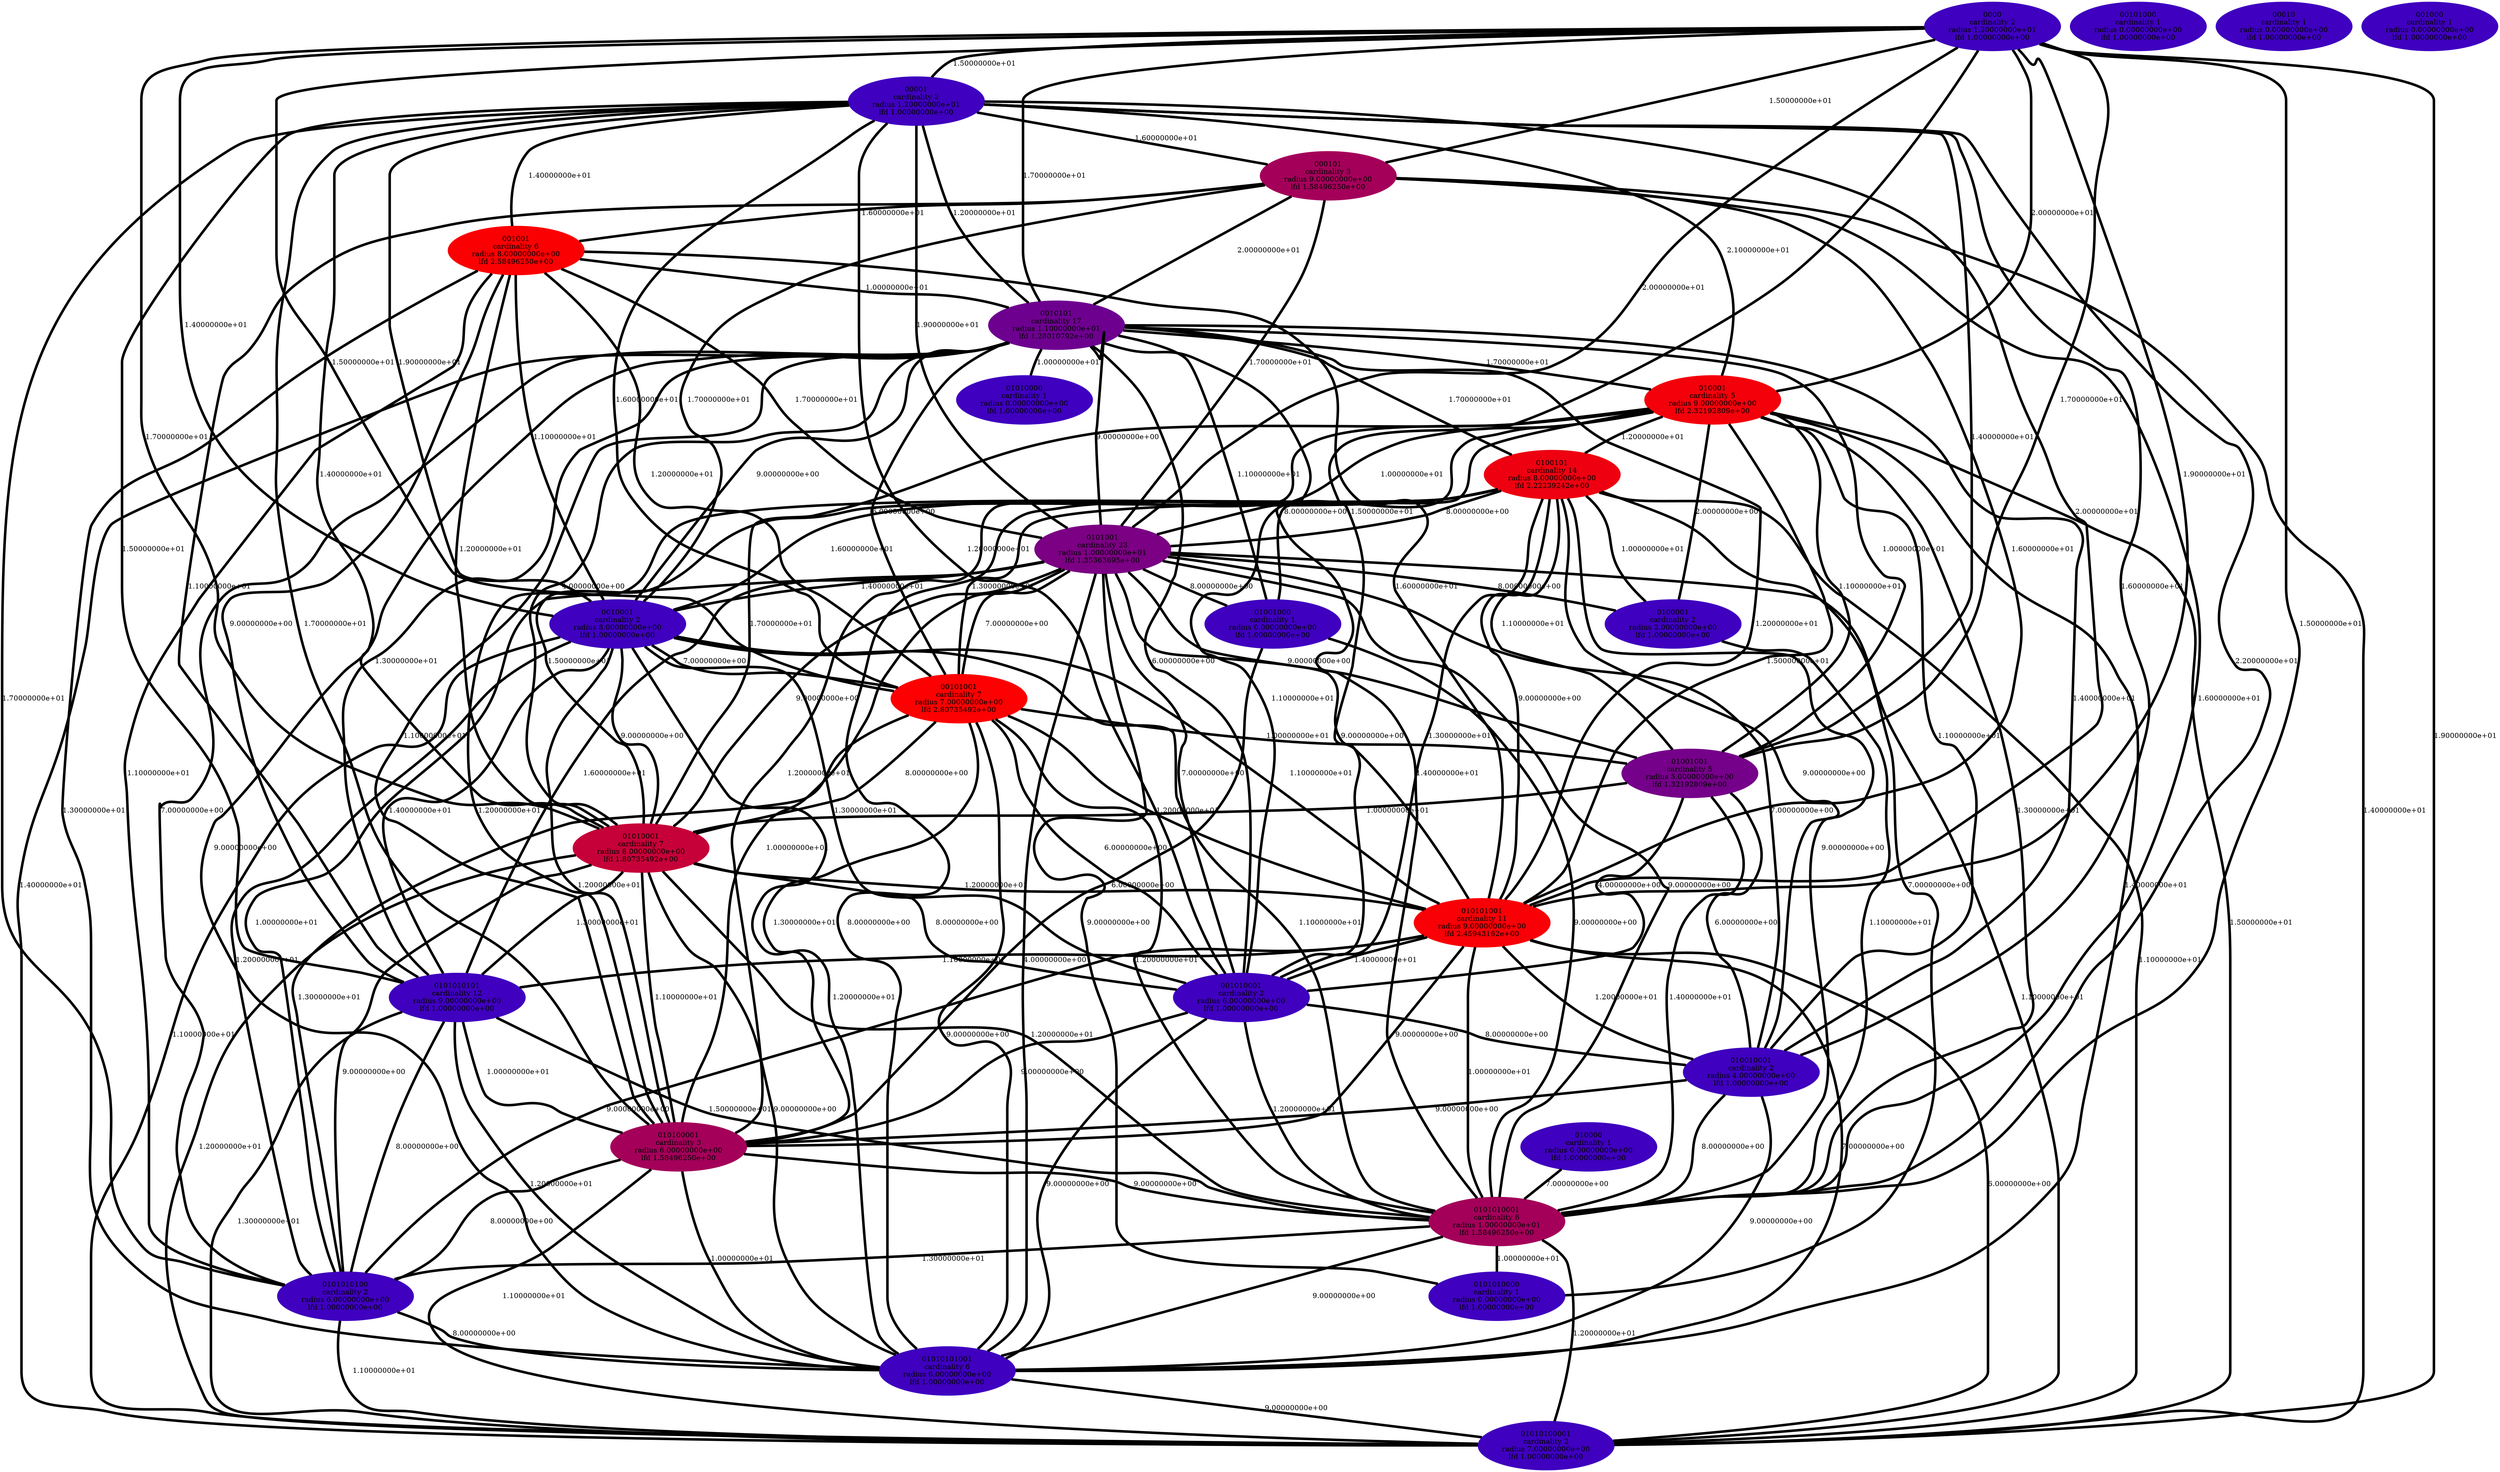 graph parent_cardinality_optimal_7 {
    edge[style=solid, penwidth="5", labeldistance="10"]
    01010101001 [label="01010101001\ncardinality 6\nradius 6.00000000e+00\nlfd 1.00000000e+00", color="#3F00BF", style="filled"]
    010100001 [label="010100001\ncardinality 3\nradius 6.00000000e+00\nlfd 1.58496250e+00", color="#A4005A", style="filled"]
    00001 [label="00001\ncardinality 2\nradius 1.20000000e+01\nlfd 1.00000000e+00", color="#3F00BF", style="filled"]
    0101010100 [label="0101010100\ncardinality 2\nradius 6.00000000e+00\nlfd 1.00000000e+00", color="#3F00BF", style="filled"]
    0010001 [label="0010001\ncardinality 2\nradius 8.00000000e+00\nlfd 1.00000000e+00", color="#3F00BF", style="filled"]
    0101010000 [label="0101010000\ncardinality 1\nradius 0.00000000e+00\nlfd 1.00000000e+00", color="#3F00BF", style="filled"]
    000101 [label="000101\ncardinality 3\nradius 9.00000000e+00\nlfd 1.58496250e+00", color="#A4005A", style="filled"]
    00101000 [label="00101000\ncardinality 1\nradius 0.00000000e+00\nlfd 1.00000000e+00", color="#3F00BF", style="filled"]
    01010000 [label="01010000\ncardinality 1\nradius 0.00000000e+00\nlfd 1.00000000e+00", color="#3F00BF", style="filled"]
    0101001 [label="0101001\ncardinality 23\nradius 1.00000000e+01\nlfd 1.35363695e+00", color="#7B0083", style="filled"]
    01010100001 [label="01010100001\ncardinality 2\nradius 7.00000000e+00\nlfd 1.00000000e+00", color="#3F00BF", style="filled"]
    010010001 [label="010010001\ncardinality 2\nradius 4.00000000e+00\nlfd 1.00000000e+00", color="#3F00BF", style="filled"]
    0100001 [label="0100001\ncardinality 2\nradius 2.00000000e+00\nlfd 1.00000000e+00", color="#3F00BF", style="filled"]
    010001 [label="010001\ncardinality 5\nradius 9.00000000e+00\nlfd 2.32192809e+00", color="#F3000B", style="filled"]
    0101010001 [label="0101010001\ncardinality 6\nradius 1.00000000e+01\nlfd 1.58496250e+00", color="#A4005A", style="filled"]
    01001001 [label="01001001\ncardinality 5\nradius 5.00000000e+00\nlfd 1.32192809e+00", color="#750089", style="filled"]
    00101001 [label="00101001\ncardinality 7\nradius 7.00000000e+00\nlfd 2.80735492e+00", color="#FD0001", style="filled"]
    01001000 [label="01001000\ncardinality 1\nradius 0.00000000e+00\nlfd 1.00000000e+00", color="#3F00BF", style="filled"]
    010101001 [label="010101001\ncardinality 11\nradius 9.00000000e+00\nlfd 2.45943162e+00", color="#F80006", style="filled"]
    0010101 [label="0010101\ncardinality 17\nradius 1.10000000e+01\nlfd 1.28010792e+00", color="#6E0090", style="filled"]
    0100101 [label="0100101\ncardinality 14\nradius 8.00000000e+00\nlfd 2.22239242e+00", color="#EE0010", style="filled"]
    0000 [label="0000\ncardinality 2\nradius 1.20000000e+01\nlfd 1.00000000e+00", color="#3F00BF", style="filled"]
    0101010101 [label="0101010101\ncardinality 12\nradius 9.00000000e+00\nlfd 1.00000000e+00", color="#3F00BF", style="filled"]
    00010 [label="00010\ncardinality 1\nradius 0.00000000e+00\nlfd 1.00000000e+00", color="#3F00BF", style="filled"]
    010000 [label="010000\ncardinality 1\nradius 0.00000000e+00\nlfd 1.00000000e+00", color="#3F00BF", style="filled"]
    001010001 [label="001010001\ncardinality 2\nradius 6.00000000e+00\nlfd 1.00000000e+00", color="#3F00BF", style="filled"]
    001001 [label="001001\ncardinality 6\nradius 8.00000000e+00\nlfd 2.58496250e+00", color="#FB0003", style="filled"]
    01010001 [label="01010001\ncardinality 7\nradius 8.00000000e+00\nlfd 1.80735492e+00", color="#C60038", style="filled"]
    001000 [label="001000\ncardinality 1\nradius 0.00000000e+00\nlfd 1.00000000e+00", color="#3F00BF", style="filled"]
    010001 -- 0100101 [label="1.20000000e+01"]
    0100101 -- 0101010001 [label="9.00000000e+00"]
    01001000 -- 0101010001 [label="9.00000000e+00"]
    0010101 -- 01010001 [label="4.00000000e+00"]
    01001000 -- 010100001 [label="6.00000000e+00"]
    0100101 -- 0101001 [label="8.00000000e+00"]
    0000 -- 00101001 [label="1.50000000e+01"]
    010010001 -- 01010101001 [label="9.00000000e+00"]
    0010101 -- 01010101001 [label="9.00000000e+00"]
    0101001 -- 01010001 [label="9.00000000e+00"]
    0010101 -- 0010001 [label="9.00000000e+00"]
    00001 -- 0101010001 [label="2.20000000e+01"]
    010001 -- 01010001 [label="1.70000000e+01"]
    00001 -- 00101001 [label="1.60000000e+01"]
    0100101 -- 0010001 [label="1.60000000e+01"]
    0000 -- 000101 [label="1.50000000e+01"]
    010101001 -- 01010101001 [label="7.00000000e+00"]
    010000 -- 0101010001 [label="7.00000000e+00"]
    010100001 -- 0101010100 [label="8.00000000e+00"]
    000101 -- 0010101 [label="2.00000000e+01"]
    0010001 -- 0101010001 [label="1.10000000e+01"]
    0101001 -- 0101010001 [label="9.00000000e+00"]
    000101 -- 010101001 [label="1.60000000e+01"]
    0101010001 -- 0101010100 [label="1.30000000e+01"]
    001001 -- 01010101001 [label="1.30000000e+01"]
    0101010100 -- 01010100001 [label="1.10000000e+01"]
    010101001 -- 0101010100 [label="9.00000000e+00"]
    010001 -- 01010100001 [label="1.50000000e+01"]
    0000 -- 01001001 [label="1.70000000e+01"]
    00001 -- 010001 [label="2.10000000e+01"]
    010101001 -- 01010100001 [label="6.00000000e+00"]
    0010001 -- 00101001 [label="7.00000000e+00"]
    01010001 -- 001010001 [label="8.00000000e+00"]
    001010001 -- 010010001 [label="8.00000000e+00"]
    010001 -- 0101001 [label="1.00000000e+01"]
    0010101 -- 010001 [label="1.70000000e+01"]
    0101001 -- 0101010101 [label="1.60000000e+01"]
    00101001 -- 0101010100 [label="1.30000000e+01"]
    0101001 -- 0010001 [label="1.40000000e+01"]
    000101 -- 0010001 [label="1.70000000e+01"]
    0101010100 -- 01010101001 [label="8.00000000e+00"]
    001001 -- 0101010100 [label="1.10000000e+01"]
    0000 -- 01010100001 [label="1.90000000e+01"]
    001001 -- 010101001 [label="1.60000000e+01"]
    0101010101 -- 01010100001 [label="1.30000000e+01"]
    00101001 -- 01010001 [label="8.00000000e+00"]
    00001 -- 0101010101 [label="1.50000000e+01"]
    0101001 -- 010101001 [label="9.00000000e+00"]
    000101 -- 0101010101 [label="1.10000000e+01"]
    0101010101 -- 0101010100 [label="8.00000000e+00"]
    01010001 -- 010101001 [label="1.20000000e+01"]
    00101001 -- 0101010001 [label="1.20000000e+01"]
    01010001 -- 01010101001 [label="9.00000000e+00"]
    01010101001 -- 01010100001 [label="9.00000000e+00"]
    0000 -- 001010001 [label="1.50000000e+01"]
    0101001 -- 01010101001 [label="4.00000000e+00"]
    01010001 -- 0101010100 [label="9.00000000e+00"]
    0010001 -- 001010001 [label="1.30000000e+01"]
    00101001 -- 01001001 [label="1.00000000e+01"]
    0101010101 -- 010100001 [label="1.00000000e+01"]
    00101001 -- 01010101001 [label="9.00000000e+00"]
    0000 -- 0101010001 [label="1.50000000e+01"]
    00101001 -- 010101001 [label="1.20000000e+01"]
    001001 -- 0101001 [label="1.70000000e+01"]
    0000 -- 010001 [label="2.00000000e+01"]
    010101001 -- 0101010101 [label="1.10000000e+01"]
    0100101 -- 01010001 [label="1.50000000e+01"]
    0101010001 -- 0101010000 [label="1.00000000e+01"]
    010001 -- 01001001 [label="1.10000000e+01"]
    0000 -- 0010001 [label="1.40000000e+01"]
    010101001 -- 010010001 [label="1.20000000e+01"]
    0101010101 -- 0101010001 [label="1.50000000e+01"]
    00101001 -- 010100001 [label="1.30000000e+01"]
    001010001 -- 0101010001 [label="1.20000000e+01"]
    00101001 -- 001010001 [label="6.00000000e+00"]
    0101001 -- 01001001 [label="9.00000000e+00"]
    0100101 -- 0100001 [label="1.00000000e+01"]
    0101001 -- 0100001 [label="8.00000000e+00"]
    0101001 -- 010100001 [label="1.00000000e+01"]
    010001 -- 001010001 [label="1.10000000e+01"]
    010101001 -- 010100001 [label="9.00000000e+00"]
    0100101 -- 010100001 [label="1.20000000e+01"]
    0101001 -- 01001000 [label="8.00000000e+00"]
    00001 -- 010100001 [label="1.70000000e+01"]
    01001001 -- 010010001 [label="6.00000000e+00"]
    0010101 -- 0101010101 [label="1.30000000e+01"]
    0000 -- 01010001 [label="1.70000000e+01"]
    00001 -- 0010001 [label="1.90000000e+01"]
    0100101 -- 010010001 [label="9.00000000e+00"]
    010001 -- 01010101001 [label="1.40000000e+01"]
    010001 -- 01001000 [label="8.00000000e+00"]
    010100001 -- 01010101001 [label="1.00000000e+01"]
    0000 -- 0101001 [label="2.00000000e+01"]
    0010001 -- 01010100001 [label="1.10000000e+01"]
    00001 -- 001001 [label="1.40000000e+01"]
    001001 -- 00101001 [label="1.20000000e+01"]
    0100101 -- 00101001 [label="1.30000000e+01"]
    0101001 -- 01010100001 [label="1.10000000e+01"]
    0101010001 -- 01010100001 [label="1.20000000e+01"]
    010001 -- 0100001 [label="2.00000000e+00"]
    000101 -- 0101001 [label="1.70000000e+01"]
    00001 -- 0101001 [label="1.90000000e+01"]
    010010001 -- 0101010001 [label="8.00000000e+00"]
    010100001 -- 0101010001 [label="9.00000000e+00"]
    0100101 -- 0101010000 [label="7.00000000e+00"]
    01010001 -- 010100001 [label="1.10000000e+01"]
    00001 -- 0010101 [label="1.20000000e+01"]
    0000 -- 0010101 [label="1.70000000e+01"]
    01001001 -- 0101010001 [label="1.40000000e+01"]
    010001 -- 0101010001 [label="1.30000000e+01"]
    0010001 -- 01010101001 [label="1.20000000e+01"]
    0010101 -- 0101010001 [label="1.40000000e+01"]
    00001 -- 01010001 [label="1.40000000e+01"]
    0010101 -- 0101001 [label="9.00000000e+00"]
    0010101 -- 01010100001 [label="1.40000000e+01"]
    010010001 -- 010100001 [label="9.00000000e+00"]
    010001 -- 010101001 [label="1.50000000e+01"]
    001010001 -- 010100001 [label="9.00000000e+00"]
    000101 -- 0101010001 [label="1.60000000e+01"]
    0010101 -- 0100101 [label="1.70000000e+01"]
    010101001 -- 001010001 [label="1.40000000e+01"]
    0101001 -- 0101010000 [label="9.00000000e+00"]
    01001001 -- 001010001 [label="4.00000000e+00"]
    0010001 -- 0101010100 [label="1.20000000e+01"]
    0010101 -- 01001001 [label="1.00000000e+01"]
    0100101 -- 010101001 [label="9.00000000e+00"]
    0010001 -- 0101010101 [label="1.40000000e+01"]
    01010001 -- 0101010001 [label="1.20000000e+01"]
    0100101 -- 01001001 [label="1.10000000e+01"]
    0010101 -- 010101001 [label="1.20000000e+01"]
    001001 -- 0010101 [label="1.00000000e+01"]
    0101010001 -- 01010101001 [label="9.00000000e+00"]
    0101001 -- 010010001 [label="7.00000000e+00"]
    0100101 -- 01010100001 [label="1.10000000e+01"]
    00001 -- 010101001 [label="2.00000000e+01"]
    0000 -- 010101001 [label="1.90000000e+01"]
    001001 -- 0101010101 [label="9.00000000e+00"]
    0010101 -- 00101001 [label="6.00000000e+00"]
    010001 -- 010010001 [label="1.10000000e+01"]
    01010001 -- 0101010101 [label="1.30000000e+01"]
    001001 -- 01010001 [label="1.20000000e+01"]
    01010001 -- 01010100001 [label="1.20000000e+01"]
    001001 -- 0010001 [label="1.10000000e+01"]
    0010001 -- 01010001 [label="9.00000000e+00"]
    0010101 -- 010010001 [label="1.40000000e+01"]
    0010101 -- 01001000 [label="1.10000000e+01"]
    0010101 -- 010100001 [label="1.10000000e+01"]
    0101010101 -- 01010101001 [label="1.20000000e+01"]
    00001 -- 0101010100 [label="1.70000000e+01"]
    0000 -- 00001 [label="1.50000000e+01"]
    0100101 -- 001010001 [label="1.30000000e+01"]
    0010101 -- 001010001 [label="6.00000000e+00"]
    010101001 -- 0101010001 [label="1.00000000e+01"]
    0101001 -- 0101010100 [label="1.00000000e+01"]
    0100001 -- 0101010001 [label="1.10000000e+01"]
    0100101 -- 01010101001 [label="8.00000000e+00"]
    00001 -- 000101 [label="1.60000000e+01"]
    0101001 -- 001010001 [label="7.00000000e+00"]
    00001 -- 01001001 [label="1.40000000e+01"]
    00001 -- 010010001 [label="1.60000000e+01"]
    000101 -- 01010100001 [label="1.40000000e+01"]
    0010101 -- 01010000 [label="1.00000000e+01"]
    0010101 -- 0101010100 [label="7.00000000e+00"]
    0101001 -- 00101001 [label="7.00000000e+00"]
    00001 -- 001010001 [label="1.20000000e+01"]
    010001 -- 010100001 [label="1.20000000e+01"]
    01001001 -- 01010001 [label="1.00000000e+01"]
    0010001 -- 010101001 [label="1.10000000e+01"]
    0010001 -- 010100001 [label="1.20000000e+01"]
    000101 -- 001001 [label="1.60000000e+01"]
    010100001 -- 01010100001 [label="1.10000000e+01"]
    001010001 -- 01010101001 [label="9.00000000e+00"]
}
